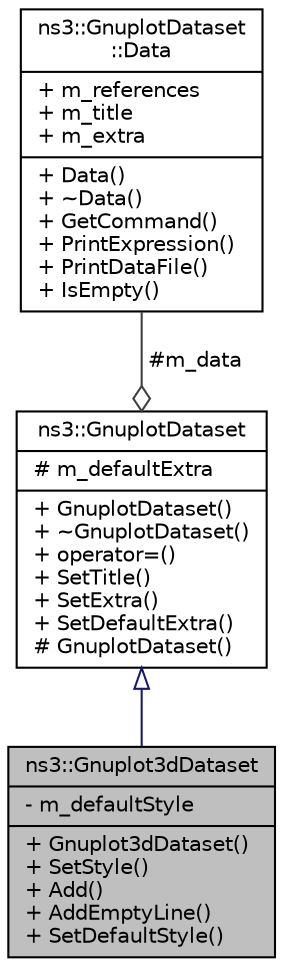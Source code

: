 digraph "ns3::Gnuplot3dDataset"
{
  edge [fontname="Helvetica",fontsize="10",labelfontname="Helvetica",labelfontsize="10"];
  node [fontname="Helvetica",fontsize="10",shape=record];
  Node1 [label="{ns3::Gnuplot3dDataset\n|- m_defaultStyle\l|+ Gnuplot3dDataset()\l+ SetStyle()\l+ Add()\l+ AddEmptyLine()\l+ SetDefaultStyle()\l}",height=0.2,width=0.4,color="black", fillcolor="grey75", style="filled", fontcolor="black"];
  Node2 -> Node1 [dir="back",color="midnightblue",fontsize="10",style="solid",arrowtail="onormal"];
  Node2 [label="{ns3::GnuplotDataset\n|# m_defaultExtra\l|+ GnuplotDataset()\l+ ~GnuplotDataset()\l+ operator=()\l+ SetTitle()\l+ SetExtra()\l+ SetDefaultExtra()\l# GnuplotDataset()\l}",height=0.2,width=0.4,color="black", fillcolor="white", style="filled",URL="$df/df6/classns3_1_1GnuplotDataset.html",tooltip="Abstract class to store a plot line to be used by ns3::Gnuplot. "];
  Node3 -> Node2 [color="grey25",fontsize="10",style="solid",label=" #m_data" ,arrowhead="odiamond"];
  Node3 [label="{ns3::GnuplotDataset\l::Data\n|+ m_references\l+ m_title\l+ m_extra\l|+ Data()\l+ ~Data()\l+ GetCommand()\l+ PrintExpression()\l+ PrintDataFile()\l+ IsEmpty()\l}",height=0.2,width=0.4,color="black", fillcolor="white", style="filled",URL="$da/deb/structns3_1_1GnuplotDataset_1_1Data.html"];
}
